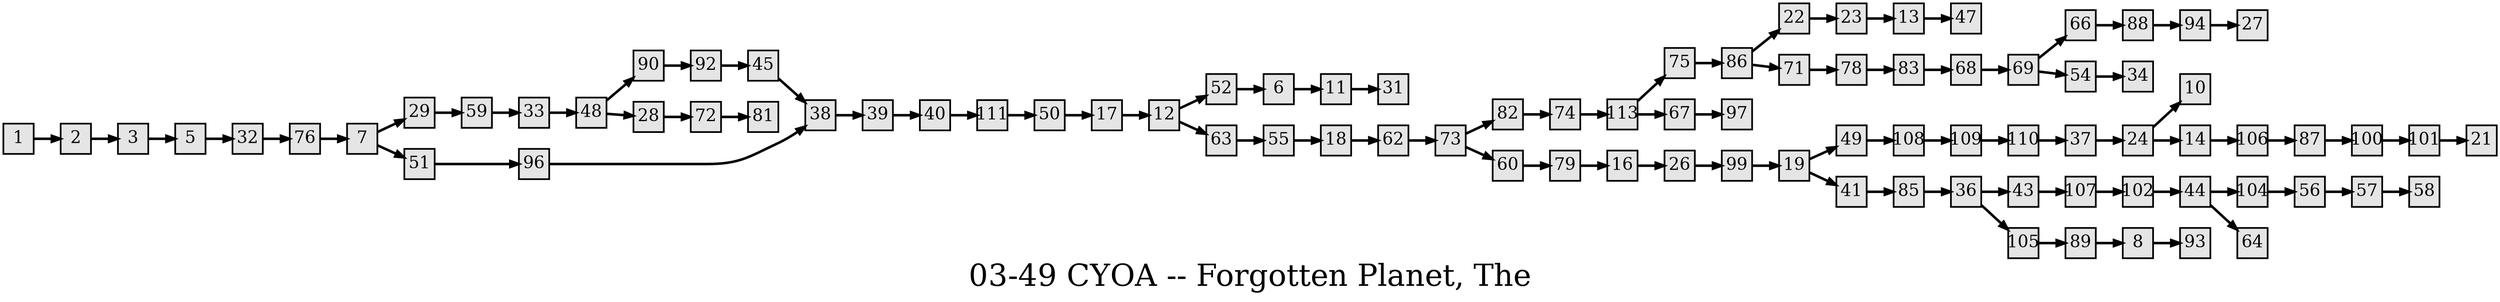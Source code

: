 digraph g{
  graph [ label="03-49 CYOA -- Forgotten Planet, The" rankdir=LR, ordering=out, fontsize=36, nodesep="0.35", ranksep="0.45"];
  node  [shape=rect, penwidth=2, fontsize=20, style=filled, fillcolor=grey90, margin="0,0", labelfloat=true, regular=true, fixedsize=true];
  edge  [labelfloat=true, penwidth=3, fontsize=12];

  1 -> 2;
  2 -> 3;
  3 -> 5;
  5 -> 32;
  6 -> 11;
  7 -> 29;
  7 -> 51;
  8 -> 93;
  11 -> 31;
  12 -> 52;
  12 -> 63;
  13 -> 47;
  14 -> 106;
  16 -> 26;
  17 -> 12;
  18 -> 62;
  19 -> 49;
  19 -> 41;
  22 -> 23;
  23 -> 13;
  24 -> 10;
  24 -> 14;
  26 -> 99;
  28 -> 72;
  29 -> 59;
  32 -> 76;
  33 -> 48;
  36 -> 43;
  36 -> 105;
  37 -> 24;
  38 -> 39;
  39 -> 40;
  40 -> 111;
  41 -> 85;
  43 -> 107;
  44 -> 104;
  44 -> 64;
  45 -> 38;
  48 -> 90;
  48 -> 28;
  49 -> 108;
  50 -> 17;
  51 -> 96;
  52 -> 6;
  54 -> 34;
  55 -> 18;
  56 -> 57;
  57 -> 58;
  59 -> 33;
  60 -> 79;
  62 -> 73;
  63 -> 55;
  66 -> 88;
  67 -> 97;
  68 -> 69;
  69 -> 66;
  69 -> 54;
  71 -> 78;
  72 -> 81;
  73 -> 82;
  73 -> 60;
  74 -> 113;
  75 -> 86;
  76 -> 7;
  78 -> 83;
  79 -> 16;
  82 -> 74;
  83 -> 68;
  85 -> 36;
  86 -> 22;
  86 -> 71;
  87 -> 100;
  88 -> 94;
  89 -> 8;
  90 -> 92;
  92 -> 45;
  94 -> 27;
  96 -> 38;
  99 -> 19;
  100 -> 101;
  101 -> 21;
  102 -> 44;
  104 -> 56;
  105 -> 89;
  106 -> 87;
  107 -> 102;
  108 -> 109;
  109 -> 110;
  110 -> 37;
  111 -> 50;
  113 -> 75;
  113 -> 67;
}

